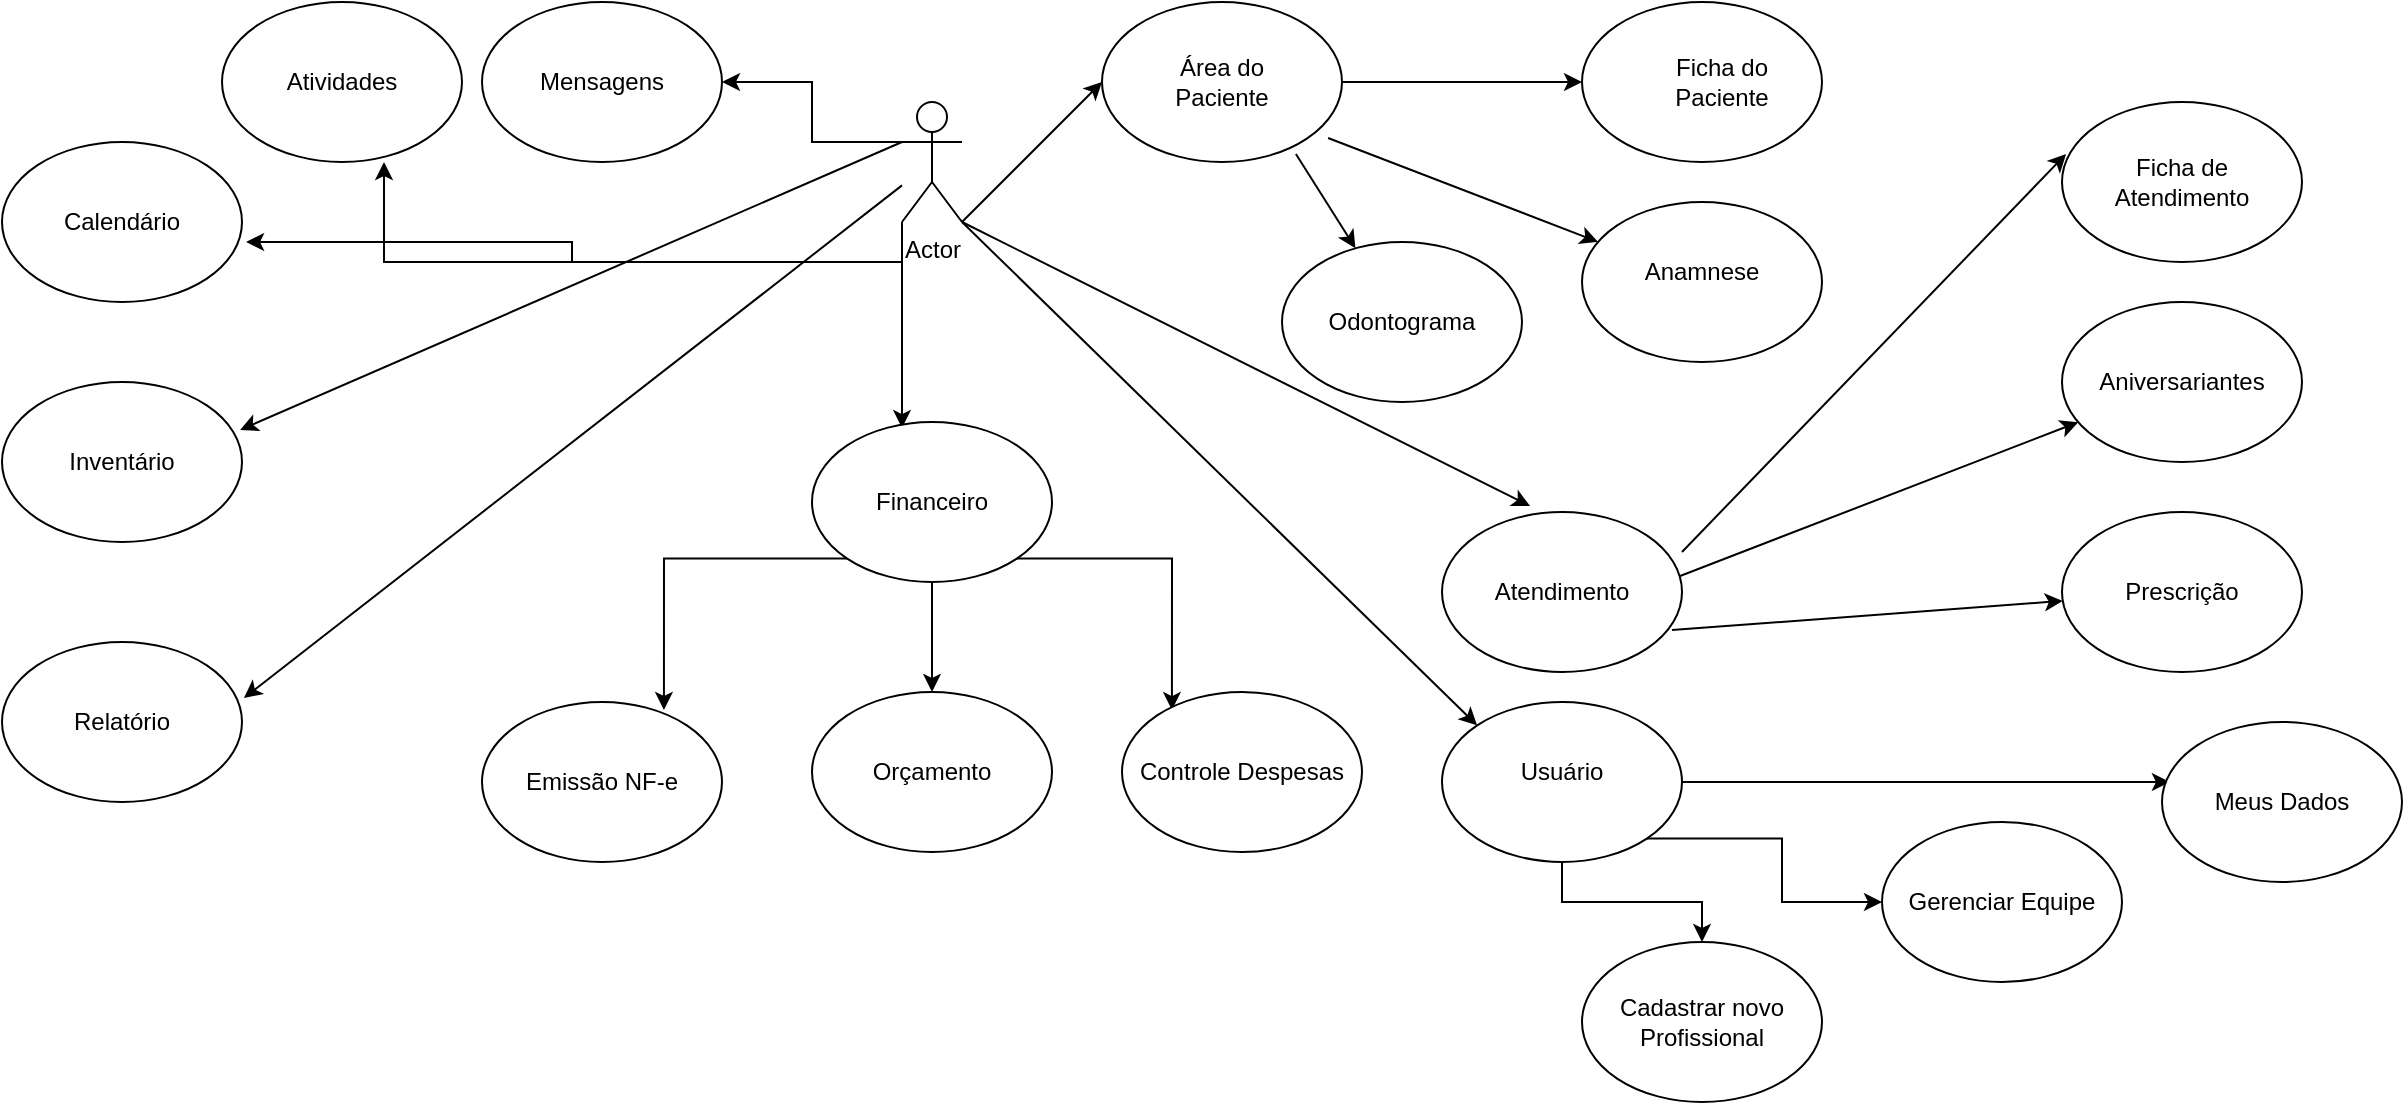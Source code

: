 <mxfile version="21.7.2" type="device">
  <diagram name="Página-1" id="5OtOykQgARDFMJF7TsTO">
    <mxGraphModel dx="2261" dy="790" grid="1" gridSize="10" guides="1" tooltips="1" connect="1" arrows="1" fold="1" page="1" pageScale="1" pageWidth="827" pageHeight="1169" math="0" shadow="0">
      <root>
        <mxCell id="0" />
        <mxCell id="1" parent="0" />
        <mxCell id="DR-k8l8bRKa-0MTiYOgm-46" style="edgeStyle=orthogonalEdgeStyle;rounded=0;orthogonalLoop=1;jettySize=auto;html=1;exitX=0;exitY=1;exitDx=0;exitDy=0;exitPerimeter=0;entryX=0.375;entryY=0.038;entryDx=0;entryDy=0;entryPerimeter=0;" edge="1" parent="1" source="DR-k8l8bRKa-0MTiYOgm-1" target="DR-k8l8bRKa-0MTiYOgm-39">
          <mxGeometry relative="1" as="geometry" />
        </mxCell>
        <mxCell id="DR-k8l8bRKa-0MTiYOgm-53" style="edgeStyle=orthogonalEdgeStyle;rounded=0;orthogonalLoop=1;jettySize=auto;html=1;exitX=0;exitY=0.333;exitDx=0;exitDy=0;exitPerimeter=0;" edge="1" parent="1" source="DR-k8l8bRKa-0MTiYOgm-1" target="DR-k8l8bRKa-0MTiYOgm-47">
          <mxGeometry relative="1" as="geometry" />
        </mxCell>
        <mxCell id="DR-k8l8bRKa-0MTiYOgm-55" style="edgeStyle=orthogonalEdgeStyle;rounded=0;orthogonalLoop=1;jettySize=auto;html=1;exitX=0;exitY=1;exitDx=0;exitDy=0;exitPerimeter=0;entryX=0.675;entryY=1;entryDx=0;entryDy=0;entryPerimeter=0;" edge="1" parent="1" source="DR-k8l8bRKa-0MTiYOgm-1" target="DR-k8l8bRKa-0MTiYOgm-51">
          <mxGeometry relative="1" as="geometry" />
        </mxCell>
        <mxCell id="DR-k8l8bRKa-0MTiYOgm-56" style="edgeStyle=orthogonalEdgeStyle;rounded=0;orthogonalLoop=1;jettySize=auto;html=1;exitX=0;exitY=1;exitDx=0;exitDy=0;exitPerimeter=0;entryX=1.017;entryY=0.625;entryDx=0;entryDy=0;entryPerimeter=0;" edge="1" parent="1" source="DR-k8l8bRKa-0MTiYOgm-1" target="DR-k8l8bRKa-0MTiYOgm-48">
          <mxGeometry relative="1" as="geometry" />
        </mxCell>
        <mxCell id="DR-k8l8bRKa-0MTiYOgm-1" value="Actor" style="shape=umlActor;verticalLabelPosition=bottom;verticalAlign=top;html=1;outlineConnect=0;" vertex="1" parent="1">
          <mxGeometry x="50" y="50" width="30" height="60" as="geometry" />
        </mxCell>
        <mxCell id="DR-k8l8bRKa-0MTiYOgm-3" value="" style="ellipse;whiteSpace=wrap;html=1;" vertex="1" parent="1">
          <mxGeometry x="150" width="120" height="80" as="geometry" />
        </mxCell>
        <mxCell id="DR-k8l8bRKa-0MTiYOgm-4" value="" style="ellipse;whiteSpace=wrap;html=1;" vertex="1" parent="1">
          <mxGeometry x="390" y="100" width="120" height="80" as="geometry" />
        </mxCell>
        <mxCell id="DR-k8l8bRKa-0MTiYOgm-5" value="" style="ellipse;whiteSpace=wrap;html=1;" vertex="1" parent="1">
          <mxGeometry x="390" width="120" height="80" as="geometry" />
        </mxCell>
        <mxCell id="DR-k8l8bRKa-0MTiYOgm-7" value="" style="endArrow=classic;html=1;rounded=0;entryX=0;entryY=0.5;entryDx=0;entryDy=0;exitX=1;exitY=0.5;exitDx=0;exitDy=0;" edge="1" parent="1" source="DR-k8l8bRKa-0MTiYOgm-3" target="DR-k8l8bRKa-0MTiYOgm-5">
          <mxGeometry width="50" height="50" relative="1" as="geometry">
            <mxPoint x="100" y="90" as="sourcePoint" />
            <mxPoint x="302" y="80" as="targetPoint" />
          </mxGeometry>
        </mxCell>
        <mxCell id="DR-k8l8bRKa-0MTiYOgm-8" value="" style="endArrow=classic;html=1;rounded=0;entryX=0;entryY=0.5;entryDx=0;entryDy=0;exitX=1;exitY=1;exitDx=0;exitDy=0;exitPerimeter=0;" edge="1" parent="1" source="DR-k8l8bRKa-0MTiYOgm-1" target="DR-k8l8bRKa-0MTiYOgm-3">
          <mxGeometry width="50" height="50" relative="1" as="geometry">
            <mxPoint x="100" y="80" as="sourcePoint" />
            <mxPoint x="130" y="20" as="targetPoint" />
          </mxGeometry>
        </mxCell>
        <mxCell id="DR-k8l8bRKa-0MTiYOgm-9" value="" style="endArrow=classic;html=1;rounded=0;exitX=0.942;exitY=0.85;exitDx=0;exitDy=0;exitPerimeter=0;" edge="1" parent="1" source="DR-k8l8bRKa-0MTiYOgm-3" target="DR-k8l8bRKa-0MTiYOgm-4">
          <mxGeometry width="50" height="50" relative="1" as="geometry">
            <mxPoint x="100" y="100" as="sourcePoint" />
            <mxPoint x="150" y="150" as="targetPoint" />
          </mxGeometry>
        </mxCell>
        <mxCell id="DR-k8l8bRKa-0MTiYOgm-10" value="Área do Paciente" style="text;html=1;strokeColor=none;fillColor=none;align=center;verticalAlign=middle;whiteSpace=wrap;rounded=0;" vertex="1" parent="1">
          <mxGeometry x="180" y="25" width="60" height="30" as="geometry" />
        </mxCell>
        <mxCell id="DR-k8l8bRKa-0MTiYOgm-12" value="Ficha do Paciente" style="text;html=1;strokeColor=none;fillColor=none;align=center;verticalAlign=middle;whiteSpace=wrap;rounded=0;" vertex="1" parent="1">
          <mxGeometry x="430" y="25" width="60" height="30" as="geometry" />
        </mxCell>
        <mxCell id="DR-k8l8bRKa-0MTiYOgm-13" value="Anamnese" style="text;html=1;strokeColor=none;fillColor=none;align=center;verticalAlign=middle;whiteSpace=wrap;rounded=0;" vertex="1" parent="1">
          <mxGeometry x="420" y="120" width="60" height="30" as="geometry" />
        </mxCell>
        <mxCell id="DR-k8l8bRKa-0MTiYOgm-14" value="Odontograma" style="ellipse;whiteSpace=wrap;html=1;" vertex="1" parent="1">
          <mxGeometry x="240" y="120" width="120" height="80" as="geometry" />
        </mxCell>
        <mxCell id="DR-k8l8bRKa-0MTiYOgm-15" value="" style="endArrow=classic;html=1;rounded=0;exitX=0.808;exitY=0.95;exitDx=0;exitDy=0;exitPerimeter=0;" edge="1" parent="1" source="DR-k8l8bRKa-0MTiYOgm-3" target="DR-k8l8bRKa-0MTiYOgm-14">
          <mxGeometry width="50" height="50" relative="1" as="geometry">
            <mxPoint x="390" y="430" as="sourcePoint" />
            <mxPoint x="440" y="380" as="targetPoint" />
          </mxGeometry>
        </mxCell>
        <mxCell id="DR-k8l8bRKa-0MTiYOgm-16" value="" style="ellipse;whiteSpace=wrap;html=1;" vertex="1" parent="1">
          <mxGeometry x="320" y="255" width="120" height="80" as="geometry" />
        </mxCell>
        <mxCell id="DR-k8l8bRKa-0MTiYOgm-17" value="Atendimento" style="text;html=1;strokeColor=none;fillColor=none;align=center;verticalAlign=middle;whiteSpace=wrap;rounded=0;" vertex="1" parent="1">
          <mxGeometry x="350" y="280" width="60" height="30" as="geometry" />
        </mxCell>
        <mxCell id="DR-k8l8bRKa-0MTiYOgm-18" value="" style="ellipse;whiteSpace=wrap;html=1;" vertex="1" parent="1">
          <mxGeometry x="630" y="50" width="120" height="80" as="geometry" />
        </mxCell>
        <mxCell id="DR-k8l8bRKa-0MTiYOgm-19" value="Ficha de Atendimento" style="text;html=1;strokeColor=none;fillColor=none;align=center;verticalAlign=middle;whiteSpace=wrap;rounded=0;" vertex="1" parent="1">
          <mxGeometry x="660" y="75" width="60" height="30" as="geometry" />
        </mxCell>
        <mxCell id="DR-k8l8bRKa-0MTiYOgm-20" value="" style="ellipse;whiteSpace=wrap;html=1;" vertex="1" parent="1">
          <mxGeometry x="630" y="150" width="120" height="80" as="geometry" />
        </mxCell>
        <mxCell id="DR-k8l8bRKa-0MTiYOgm-21" value="Aniversariantes" style="text;html=1;strokeColor=none;fillColor=none;align=center;verticalAlign=middle;whiteSpace=wrap;rounded=0;" vertex="1" parent="1">
          <mxGeometry x="660" y="175" width="60" height="30" as="geometry" />
        </mxCell>
        <mxCell id="DR-k8l8bRKa-0MTiYOgm-22" value="" style="ellipse;whiteSpace=wrap;html=1;" vertex="1" parent="1">
          <mxGeometry x="630" y="255" width="120" height="80" as="geometry" />
        </mxCell>
        <mxCell id="DR-k8l8bRKa-0MTiYOgm-23" value="Prescrição" style="text;html=1;strokeColor=none;fillColor=none;align=center;verticalAlign=middle;whiteSpace=wrap;rounded=0;" vertex="1" parent="1">
          <mxGeometry x="660" y="280" width="60" height="30" as="geometry" />
        </mxCell>
        <mxCell id="DR-k8l8bRKa-0MTiYOgm-24" value="" style="endArrow=classic;html=1;rounded=0;exitX=1;exitY=0.25;exitDx=0;exitDy=0;exitPerimeter=0;entryX=0.017;entryY=0.325;entryDx=0;entryDy=0;entryPerimeter=0;" edge="1" parent="1" source="DR-k8l8bRKa-0MTiYOgm-16" target="DR-k8l8bRKa-0MTiYOgm-18">
          <mxGeometry width="50" height="50" relative="1" as="geometry">
            <mxPoint x="390" y="430" as="sourcePoint" />
            <mxPoint x="440" y="380" as="targetPoint" />
          </mxGeometry>
        </mxCell>
        <mxCell id="DR-k8l8bRKa-0MTiYOgm-25" value="" style="endArrow=classic;html=1;rounded=0;exitX=0.992;exitY=0.4;exitDx=0;exitDy=0;exitPerimeter=0;" edge="1" parent="1" source="DR-k8l8bRKa-0MTiYOgm-16" target="DR-k8l8bRKa-0MTiYOgm-20">
          <mxGeometry width="50" height="50" relative="1" as="geometry">
            <mxPoint x="390" y="430" as="sourcePoint" />
            <mxPoint x="440" y="380" as="targetPoint" />
          </mxGeometry>
        </mxCell>
        <mxCell id="DR-k8l8bRKa-0MTiYOgm-26" value="" style="endArrow=classic;html=1;rounded=0;exitX=0.958;exitY=0.738;exitDx=0;exitDy=0;exitPerimeter=0;" edge="1" parent="1" source="DR-k8l8bRKa-0MTiYOgm-16" target="DR-k8l8bRKa-0MTiYOgm-22">
          <mxGeometry width="50" height="50" relative="1" as="geometry">
            <mxPoint x="390" y="430" as="sourcePoint" />
            <mxPoint x="440" y="380" as="targetPoint" />
          </mxGeometry>
        </mxCell>
        <mxCell id="DR-k8l8bRKa-0MTiYOgm-27" value="" style="endArrow=classic;html=1;rounded=0;entryX=0.367;entryY=-0.037;entryDx=0;entryDy=0;entryPerimeter=0;exitX=1;exitY=1;exitDx=0;exitDy=0;exitPerimeter=0;" edge="1" parent="1" source="DR-k8l8bRKa-0MTiYOgm-1" target="DR-k8l8bRKa-0MTiYOgm-16">
          <mxGeometry width="50" height="50" relative="1" as="geometry">
            <mxPoint x="140" y="190" as="sourcePoint" />
            <mxPoint x="190" y="140" as="targetPoint" />
          </mxGeometry>
        </mxCell>
        <mxCell id="DR-k8l8bRKa-0MTiYOgm-34" style="edgeStyle=orthogonalEdgeStyle;rounded=0;orthogonalLoop=1;jettySize=auto;html=1;exitX=1;exitY=0.5;exitDx=0;exitDy=0;entryX=0.033;entryY=0.375;entryDx=0;entryDy=0;entryPerimeter=0;" edge="1" parent="1" source="DR-k8l8bRKa-0MTiYOgm-28" target="DR-k8l8bRKa-0MTiYOgm-30">
          <mxGeometry relative="1" as="geometry" />
        </mxCell>
        <mxCell id="DR-k8l8bRKa-0MTiYOgm-35" style="edgeStyle=orthogonalEdgeStyle;rounded=0;orthogonalLoop=1;jettySize=auto;html=1;exitX=1;exitY=1;exitDx=0;exitDy=0;" edge="1" parent="1" source="DR-k8l8bRKa-0MTiYOgm-28" target="DR-k8l8bRKa-0MTiYOgm-31">
          <mxGeometry relative="1" as="geometry" />
        </mxCell>
        <mxCell id="DR-k8l8bRKa-0MTiYOgm-36" style="edgeStyle=orthogonalEdgeStyle;rounded=0;orthogonalLoop=1;jettySize=auto;html=1;exitX=0.5;exitY=1;exitDx=0;exitDy=0;entryX=0.5;entryY=0;entryDx=0;entryDy=0;" edge="1" parent="1" source="DR-k8l8bRKa-0MTiYOgm-28" target="DR-k8l8bRKa-0MTiYOgm-32">
          <mxGeometry relative="1" as="geometry" />
        </mxCell>
        <mxCell id="DR-k8l8bRKa-0MTiYOgm-28" value="" style="ellipse;whiteSpace=wrap;html=1;" vertex="1" parent="1">
          <mxGeometry x="320" y="350" width="120" height="80" as="geometry" />
        </mxCell>
        <mxCell id="DR-k8l8bRKa-0MTiYOgm-29" value="Usuário" style="text;html=1;strokeColor=none;fillColor=none;align=center;verticalAlign=middle;whiteSpace=wrap;rounded=0;" vertex="1" parent="1">
          <mxGeometry x="350" y="370" width="60" height="30" as="geometry" />
        </mxCell>
        <mxCell id="DR-k8l8bRKa-0MTiYOgm-30" value="Meus Dados" style="ellipse;whiteSpace=wrap;html=1;" vertex="1" parent="1">
          <mxGeometry x="680" y="360" width="120" height="80" as="geometry" />
        </mxCell>
        <mxCell id="DR-k8l8bRKa-0MTiYOgm-31" value="Gerenciar Equipe" style="ellipse;whiteSpace=wrap;html=1;" vertex="1" parent="1">
          <mxGeometry x="540" y="410" width="120" height="80" as="geometry" />
        </mxCell>
        <mxCell id="DR-k8l8bRKa-0MTiYOgm-32" value="Cadastrar novo Profissional" style="ellipse;whiteSpace=wrap;html=1;" vertex="1" parent="1">
          <mxGeometry x="390" y="470" width="120" height="80" as="geometry" />
        </mxCell>
        <mxCell id="DR-k8l8bRKa-0MTiYOgm-38" value="" style="endArrow=classic;html=1;rounded=0;entryX=0;entryY=0;entryDx=0;entryDy=0;exitX=1;exitY=1;exitDx=0;exitDy=0;exitPerimeter=0;" edge="1" parent="1" source="DR-k8l8bRKa-0MTiYOgm-1" target="DR-k8l8bRKa-0MTiYOgm-28">
          <mxGeometry width="50" height="50" relative="1" as="geometry">
            <mxPoint x="130" y="320" as="sourcePoint" />
            <mxPoint x="180" y="270" as="targetPoint" />
          </mxGeometry>
        </mxCell>
        <mxCell id="DR-k8l8bRKa-0MTiYOgm-43" style="edgeStyle=orthogonalEdgeStyle;rounded=0;orthogonalLoop=1;jettySize=auto;html=1;exitX=1;exitY=1;exitDx=0;exitDy=0;entryX=0.208;entryY=0.113;entryDx=0;entryDy=0;entryPerimeter=0;" edge="1" parent="1" source="DR-k8l8bRKa-0MTiYOgm-39" target="DR-k8l8bRKa-0MTiYOgm-40">
          <mxGeometry relative="1" as="geometry" />
        </mxCell>
        <mxCell id="DR-k8l8bRKa-0MTiYOgm-44" style="edgeStyle=orthogonalEdgeStyle;rounded=0;orthogonalLoop=1;jettySize=auto;html=1;exitX=0.5;exitY=1;exitDx=0;exitDy=0;entryX=0.5;entryY=0;entryDx=0;entryDy=0;" edge="1" parent="1" source="DR-k8l8bRKa-0MTiYOgm-39" target="DR-k8l8bRKa-0MTiYOgm-41">
          <mxGeometry relative="1" as="geometry" />
        </mxCell>
        <mxCell id="DR-k8l8bRKa-0MTiYOgm-45" style="edgeStyle=orthogonalEdgeStyle;rounded=0;orthogonalLoop=1;jettySize=auto;html=1;exitX=0;exitY=1;exitDx=0;exitDy=0;entryX=0.758;entryY=0.05;entryDx=0;entryDy=0;entryPerimeter=0;" edge="1" parent="1" source="DR-k8l8bRKa-0MTiYOgm-39" target="DR-k8l8bRKa-0MTiYOgm-42">
          <mxGeometry relative="1" as="geometry" />
        </mxCell>
        <mxCell id="DR-k8l8bRKa-0MTiYOgm-39" value="Financeiro" style="ellipse;whiteSpace=wrap;html=1;" vertex="1" parent="1">
          <mxGeometry x="5" y="210" width="120" height="80" as="geometry" />
        </mxCell>
        <mxCell id="DR-k8l8bRKa-0MTiYOgm-40" value="Controle Despesas" style="ellipse;whiteSpace=wrap;html=1;" vertex="1" parent="1">
          <mxGeometry x="160" y="345" width="120" height="80" as="geometry" />
        </mxCell>
        <mxCell id="DR-k8l8bRKa-0MTiYOgm-41" value="Orçamento" style="ellipse;whiteSpace=wrap;html=1;" vertex="1" parent="1">
          <mxGeometry x="5" y="345" width="120" height="80" as="geometry" />
        </mxCell>
        <mxCell id="DR-k8l8bRKa-0MTiYOgm-42" value="Emissão NF-e" style="ellipse;whiteSpace=wrap;html=1;" vertex="1" parent="1">
          <mxGeometry x="-160" y="350" width="120" height="80" as="geometry" />
        </mxCell>
        <mxCell id="DR-k8l8bRKa-0MTiYOgm-47" value="Mensagens" style="ellipse;whiteSpace=wrap;html=1;" vertex="1" parent="1">
          <mxGeometry x="-160" width="120" height="80" as="geometry" />
        </mxCell>
        <mxCell id="DR-k8l8bRKa-0MTiYOgm-48" value="Calendário" style="ellipse;whiteSpace=wrap;html=1;" vertex="1" parent="1">
          <mxGeometry x="-400" y="70" width="120" height="80" as="geometry" />
        </mxCell>
        <mxCell id="DR-k8l8bRKa-0MTiYOgm-49" value="Inventário" style="ellipse;whiteSpace=wrap;html=1;" vertex="1" parent="1">
          <mxGeometry x="-400" y="190" width="120" height="80" as="geometry" />
        </mxCell>
        <mxCell id="DR-k8l8bRKa-0MTiYOgm-50" value="Relatório" style="ellipse;whiteSpace=wrap;html=1;" vertex="1" parent="1">
          <mxGeometry x="-400" y="320" width="120" height="80" as="geometry" />
        </mxCell>
        <mxCell id="DR-k8l8bRKa-0MTiYOgm-51" value="Atividades" style="ellipse;whiteSpace=wrap;html=1;" vertex="1" parent="1">
          <mxGeometry x="-290" width="120" height="80" as="geometry" />
        </mxCell>
        <mxCell id="DR-k8l8bRKa-0MTiYOgm-52" value="" style="endArrow=classic;html=1;rounded=0;entryX=1.008;entryY=0.35;entryDx=0;entryDy=0;entryPerimeter=0;" edge="1" parent="1" source="DR-k8l8bRKa-0MTiYOgm-1" target="DR-k8l8bRKa-0MTiYOgm-50">
          <mxGeometry width="50" height="50" relative="1" as="geometry">
            <mxPoint x="-150" y="300" as="sourcePoint" />
            <mxPoint x="-180" y="250" as="targetPoint" />
          </mxGeometry>
        </mxCell>
        <mxCell id="DR-k8l8bRKa-0MTiYOgm-54" value="" style="endArrow=classic;html=1;rounded=0;entryX=0.992;entryY=0.3;entryDx=0;entryDy=0;entryPerimeter=0;exitX=0;exitY=0.333;exitDx=0;exitDy=0;exitPerimeter=0;" edge="1" parent="1" source="DR-k8l8bRKa-0MTiYOgm-1" target="DR-k8l8bRKa-0MTiYOgm-49">
          <mxGeometry width="50" height="50" relative="1" as="geometry">
            <mxPoint x="-220" y="110" as="sourcePoint" />
            <mxPoint x="-170" y="60" as="targetPoint" />
          </mxGeometry>
        </mxCell>
      </root>
    </mxGraphModel>
  </diagram>
</mxfile>
